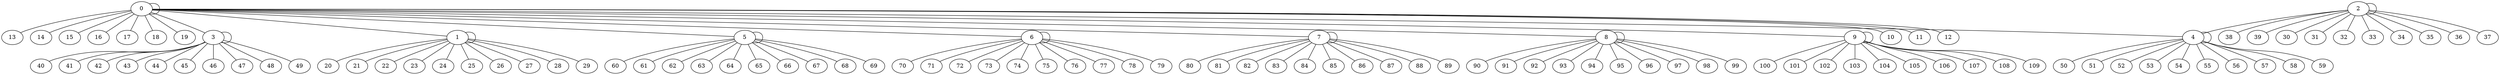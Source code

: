 graph "" {
	0 -- 0	[weight=0.9999999999999998];
	0 -- 1	[weight=0.29689379724891723];
	0 -- 3	[weight=0.2554169934197283];
	0 -- 4	[weight=0.33608717962315704];
	0 -- 5	[weight=0.275316724778093];
	0 -- 6	[weight=0.24498475362783542];
	0 -- 7	[weight=0.2744845559066545];
	0 -- 8	[weight=0.26934564782915293];
	0 -- 9	[weight=0.3155334239556152];
	10	[Label=actually];
	0 -- 10;
	11	[Label=big];
	0 -- 11;
	12	[Label=car];
	0 -- 12;
	13	[Label=ask];
	0 -- 13;
	14	[Label=bit];
	0 -- 14;
	15	[Label=building];
	0 -- 15;
	16	[Label=bus];
	0 -- 16;
	17	[Label=better];
	0 -- 17;
	18	[Label=black];
	0 -- 18;
	19	[Label=away];
	0 -- 19;
	1 -- 1	[weight=1.0000000000000002];
	20	[Label=ask];
	1 -- 20;
	21	[Label=actually];
	1 -- 21;
	22	[Label=black];
	1 -- 22;
	23	[Label=better];
	1 -- 23;
	24	[Label=bit];
	1 -- 24;
	25	[Label=away];
	1 -- 25;
	26	[Label=bus];
	1 -- 26;
	27	[Label=car];
	1 -- 27;
	28	[Label=big];
	1 -- 28;
	29	[Label=building];
	1 -- 29;
	2 -- 2	[weight=0.9999999999999999];
	2 -- 4	[weight=0.2584910600911014];
	30	[Label=away];
	2 -- 30;
	31	[Label=big];
	2 -- 31;
	32	[Label=actually];
	2 -- 32;
	33	[Label=car];
	2 -- 33;
	34	[Label=ask];
	2 -- 34;
	35	[Label=bus];
	2 -- 35;
	36	[Label=bit];
	2 -- 36;
	37	[Label=better];
	2 -- 37;
	38	[Label=building];
	2 -- 38;
	39	[Label=black];
	2 -- 39;
	3 -- 3	[weight=0.9999999999999998];
	40	[Label=better];
	3 -- 40;
	41	[Label=actually];
	3 -- 41;
	42	[Label=building];
	3 -- 42;
	43	[Label=big];
	3 -- 43;
	44	[Label=car];
	3 -- 44;
	45	[Label=bus];
	3 -- 45;
	46	[Label=ask];
	3 -- 46;
	47	[Label=bit];
	3 -- 47;
	48	[Label=black];
	3 -- 48;
	49	[Label=away];
	3 -- 49;
	4 -- 4	[weight=0.9999999999999999];
	50	[Label=big];
	4 -- 50;
	51	[Label=actually];
	4 -- 51;
	52	[Label=away];
	4 -- 52;
	53	[Label=bit];
	4 -- 53;
	54	[Label=better];
	4 -- 54;
	55	[Label=building];
	4 -- 55;
	56	[Label=bus];
	4 -- 56;
	57	[Label=car];
	4 -- 57;
	58	[Label=black];
	4 -- 58;
	59	[Label=ask];
	4 -- 59;
	5 -- 5	[weight=1.0];
	60	[Label=bit];
	5 -- 60;
	61	[Label=actually];
	5 -- 61;
	62	[Label=big];
	5 -- 62;
	63	[Label=building];
	5 -- 63;
	64	[Label=better];
	5 -- 64;
	65	[Label=ask];
	5 -- 65;
	66	[Label=car];
	5 -- 66;
	67	[Label=black];
	5 -- 67;
	68	[Label=bus];
	5 -- 68;
	69	[Label=away];
	5 -- 69;
	6 -- 6	[weight=1.0000000000000007];
	70	[Label=black];
	6 -- 70;
	71	[Label=actually];
	6 -- 71;
	72	[Label=building];
	6 -- 72;
	73	[Label=ask];
	6 -- 73;
	74	[Label=better];
	6 -- 74;
	75	[Label=bus];
	6 -- 75;
	76	[Label=big];
	6 -- 76;
	77	[Label=car];
	6 -- 77;
	78	[Label=bit];
	6 -- 78;
	79	[Label=away];
	6 -- 79;
	7 -- 7	[weight=1.0000000000000002];
	80	[Label=building];
	7 -- 80;
	81	[Label=actually];
	7 -- 81;
	82	[Label=bus];
	7 -- 82;
	83	[Label=car];
	7 -- 83;
	84	[Label=better];
	7 -- 84;
	85	[Label=big];
	7 -- 85;
	86	[Label=black];
	7 -- 86;
	87	[Label=bit];
	7 -- 87;
	88	[Label=away];
	7 -- 88;
	89	[Label=ask];
	7 -- 89;
	8 -- 8	[weight=1.0];
	90	[Label=bus];
	8 -- 90;
	91	[Label=actually];
	8 -- 91;
	92	[Label=car];
	8 -- 92;
	93	[Label=building];
	8 -- 93;
	94	[Label=better];
	8 -- 94;
	95	[Label=big];
	8 -- 95;
	96	[Label=ask];
	8 -- 96;
	97	[Label=black];
	8 -- 97;
	98	[Label=bit];
	8 -- 98;
	99	[Label=away];
	8 -- 99;
	9 -- 9	[weight=1.0000000000000002];
	100	[Label=car];
	9 -- 100;
	101	[Label=actually];
	9 -- 101;
	102	[Label=bus];
	9 -- 102;
	103	[Label=building];
	9 -- 103;
	104	[Label=better];
	9 -- 104;
	105	[Label=big];
	9 -- 105;
	106	[Label=away];
	9 -- 106;
	107	[Label=bit];
	9 -- 107;
	108	[Label=ask];
	9 -- 108;
	109	[Label=black];
	9 -- 109;
}
